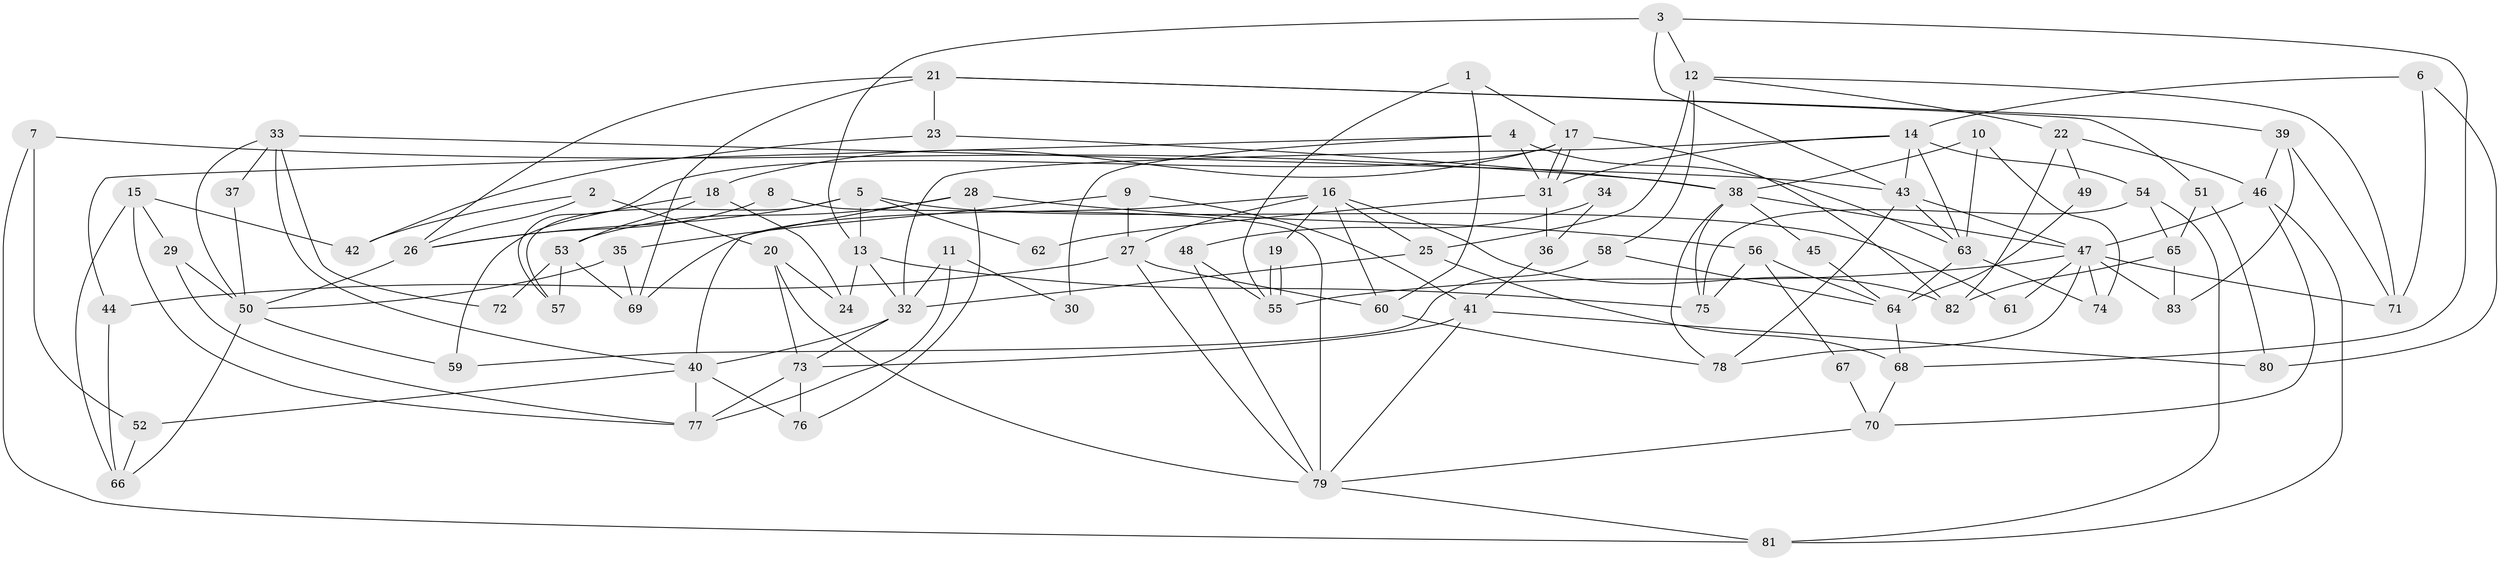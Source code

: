 // coarse degree distribution, {5: 0.1568627450980392, 4: 0.19607843137254902, 7: 0.09803921568627451, 6: 0.1568627450980392, 8: 0.0784313725490196, 3: 0.1568627450980392, 9: 0.058823529411764705, 2: 0.09803921568627451}
// Generated by graph-tools (version 1.1) at 2025/52/02/27/25 19:52:05]
// undirected, 83 vertices, 166 edges
graph export_dot {
graph [start="1"]
  node [color=gray90,style=filled];
  1;
  2;
  3;
  4;
  5;
  6;
  7;
  8;
  9;
  10;
  11;
  12;
  13;
  14;
  15;
  16;
  17;
  18;
  19;
  20;
  21;
  22;
  23;
  24;
  25;
  26;
  27;
  28;
  29;
  30;
  31;
  32;
  33;
  34;
  35;
  36;
  37;
  38;
  39;
  40;
  41;
  42;
  43;
  44;
  45;
  46;
  47;
  48;
  49;
  50;
  51;
  52;
  53;
  54;
  55;
  56;
  57;
  58;
  59;
  60;
  61;
  62;
  63;
  64;
  65;
  66;
  67;
  68;
  69;
  70;
  71;
  72;
  73;
  74;
  75;
  76;
  77;
  78;
  79;
  80;
  81;
  82;
  83;
  1 -- 60;
  1 -- 55;
  1 -- 17;
  2 -- 26;
  2 -- 20;
  2 -- 42;
  3 -- 12;
  3 -- 68;
  3 -- 13;
  3 -- 43;
  4 -- 31;
  4 -- 63;
  4 -- 30;
  4 -- 44;
  5 -- 13;
  5 -- 57;
  5 -- 26;
  5 -- 61;
  5 -- 62;
  6 -- 71;
  6 -- 14;
  6 -- 80;
  7 -- 38;
  7 -- 81;
  7 -- 52;
  8 -- 26;
  8 -- 79;
  9 -- 41;
  9 -- 27;
  9 -- 35;
  10 -- 38;
  10 -- 63;
  10 -- 74;
  11 -- 77;
  11 -- 32;
  11 -- 30;
  12 -- 25;
  12 -- 58;
  12 -- 22;
  12 -- 71;
  13 -- 32;
  13 -- 24;
  13 -- 75;
  14 -- 43;
  14 -- 63;
  14 -- 31;
  14 -- 32;
  14 -- 54;
  15 -- 66;
  15 -- 77;
  15 -- 29;
  15 -- 42;
  16 -- 27;
  16 -- 82;
  16 -- 19;
  16 -- 25;
  16 -- 60;
  16 -- 69;
  17 -- 31;
  17 -- 31;
  17 -- 18;
  17 -- 57;
  17 -- 82;
  18 -- 24;
  18 -- 53;
  18 -- 59;
  19 -- 55;
  19 -- 55;
  20 -- 79;
  20 -- 73;
  20 -- 24;
  21 -- 26;
  21 -- 23;
  21 -- 39;
  21 -- 51;
  21 -- 69;
  22 -- 82;
  22 -- 46;
  22 -- 49;
  23 -- 42;
  23 -- 38;
  25 -- 32;
  25 -- 68;
  26 -- 50;
  27 -- 79;
  27 -- 60;
  27 -- 44;
  28 -- 53;
  28 -- 40;
  28 -- 56;
  28 -- 76;
  29 -- 50;
  29 -- 77;
  31 -- 36;
  31 -- 62;
  32 -- 73;
  32 -- 40;
  33 -- 50;
  33 -- 43;
  33 -- 37;
  33 -- 40;
  33 -- 72;
  34 -- 36;
  34 -- 48;
  35 -- 69;
  35 -- 50;
  36 -- 41;
  37 -- 50;
  38 -- 78;
  38 -- 47;
  38 -- 45;
  38 -- 75;
  39 -- 46;
  39 -- 71;
  39 -- 83;
  40 -- 52;
  40 -- 76;
  40 -- 77;
  41 -- 73;
  41 -- 80;
  41 -- 79;
  43 -- 47;
  43 -- 63;
  43 -- 78;
  44 -- 66;
  45 -- 64;
  46 -- 47;
  46 -- 70;
  46 -- 81;
  47 -- 71;
  47 -- 74;
  47 -- 55;
  47 -- 61;
  47 -- 78;
  47 -- 83;
  48 -- 79;
  48 -- 55;
  49 -- 64;
  50 -- 66;
  50 -- 59;
  51 -- 65;
  51 -- 80;
  52 -- 66;
  53 -- 69;
  53 -- 57;
  53 -- 72;
  54 -- 75;
  54 -- 65;
  54 -- 81;
  56 -- 75;
  56 -- 64;
  56 -- 67;
  58 -- 64;
  58 -- 59;
  60 -- 78;
  63 -- 64;
  63 -- 74;
  64 -- 68;
  65 -- 83;
  65 -- 82;
  67 -- 70;
  68 -- 70;
  70 -- 79;
  73 -- 76;
  73 -- 77;
  79 -- 81;
}
